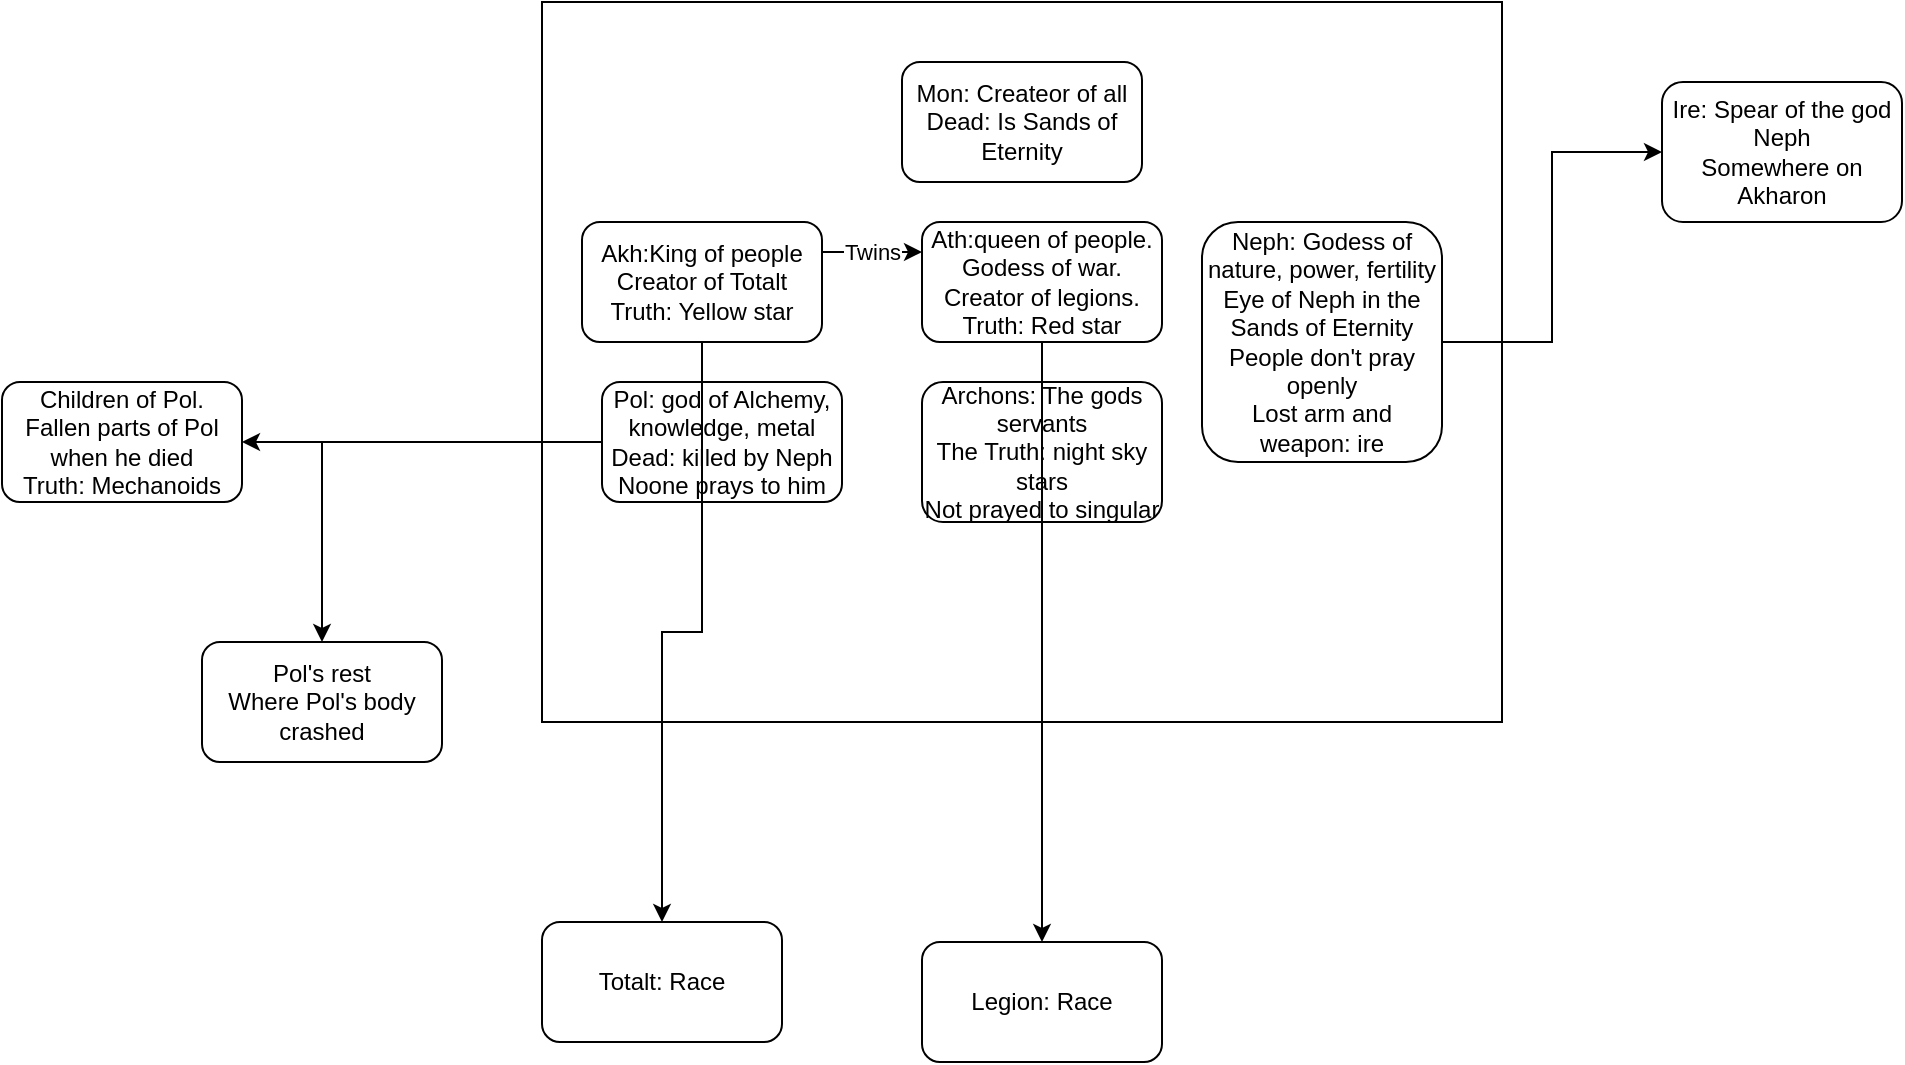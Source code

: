 <mxfile version="21.5.0" type="github">
  <diagram name="Side-1" id="iJeBfsnnO7eNH_ixpWtO">
    <mxGraphModel dx="2261" dy="800" grid="1" gridSize="10" guides="1" tooltips="1" connect="1" arrows="1" fold="1" page="1" pageScale="1" pageWidth="827" pageHeight="1169" math="0" shadow="0">
      <root>
        <mxCell id="0" />
        <mxCell id="1" parent="0" />
        <mxCell id="qeTUl3hi-t3jaX_qqtEC-3" value="" style="group" vertex="1" connectable="0" parent="1">
          <mxGeometry y="40" width="480" height="360" as="geometry" />
        </mxCell>
        <mxCell id="qeTUl3hi-t3jaX_qqtEC-2" value="&lt;b&gt;GODS&lt;/b&gt;" style="text;html=1;strokeColor=none;fillColor=none;align=center;verticalAlign=middle;whiteSpace=wrap;rounded=0;" vertex="1" parent="qeTUl3hi-t3jaX_qqtEC-3">
          <mxGeometry x="210" width="60" height="30" as="geometry" />
        </mxCell>
        <mxCell id="qeTUl3hi-t3jaX_qqtEC-14" value="" style="group" vertex="1" connectable="0" parent="qeTUl3hi-t3jaX_qqtEC-3">
          <mxGeometry width="480" height="360" as="geometry" />
        </mxCell>
        <mxCell id="qeTUl3hi-t3jaX_qqtEC-1" value="" style="rounded=0;whiteSpace=wrap;html=1;" vertex="1" parent="qeTUl3hi-t3jaX_qqtEC-14">
          <mxGeometry width="480" height="360" as="geometry" />
        </mxCell>
        <mxCell id="qeTUl3hi-t3jaX_qqtEC-4" value="Mon: Createor of all&lt;br&gt;Dead: Is Sands of Eternity" style="rounded=1;whiteSpace=wrap;html=1;" vertex="1" parent="qeTUl3hi-t3jaX_qqtEC-14">
          <mxGeometry x="180" y="30" width="120" height="60" as="geometry" />
        </mxCell>
        <mxCell id="qeTUl3hi-t3jaX_qqtEC-5" value="Akh:King of people&lt;br&gt;Creator of Totalt&lt;br&gt;Truth: Yellow star" style="rounded=1;whiteSpace=wrap;html=1;" vertex="1" parent="qeTUl3hi-t3jaX_qqtEC-14">
          <mxGeometry x="20" y="110" width="120" height="60" as="geometry" />
        </mxCell>
        <mxCell id="qeTUl3hi-t3jaX_qqtEC-6" value="Ath:queen of people. Godess of war. Creator of legions.&lt;br&gt;Truth: Red star" style="rounded=1;whiteSpace=wrap;html=1;" vertex="1" parent="qeTUl3hi-t3jaX_qqtEC-14">
          <mxGeometry x="190" y="110" width="120" height="60" as="geometry" />
        </mxCell>
        <mxCell id="qeTUl3hi-t3jaX_qqtEC-7" value="&lt;font style=&quot;font-size: 12px;&quot;&gt;Neph: Godess of nature, power, fertility&lt;br&gt;Eye of Neph in the Sands of Eternity&lt;br&gt;People don&#39;t pray openly&lt;br&gt;Lost arm and weapon: ire&lt;br&gt;&lt;/font&gt;" style="rounded=1;whiteSpace=wrap;html=1;" vertex="1" parent="qeTUl3hi-t3jaX_qqtEC-14">
          <mxGeometry x="330" y="110" width="120" height="120" as="geometry" />
        </mxCell>
        <mxCell id="qeTUl3hi-t3jaX_qqtEC-8" value="Pol: god of Alchemy, knowledge, metal&lt;br&gt;Dead: killed by Neph&lt;br&gt;Noone prays to him" style="rounded=1;whiteSpace=wrap;html=1;" vertex="1" parent="qeTUl3hi-t3jaX_qqtEC-14">
          <mxGeometry x="30" y="190" width="120" height="60" as="geometry" />
        </mxCell>
        <mxCell id="qeTUl3hi-t3jaX_qqtEC-13" value="Twins" style="edgeStyle=orthogonalEdgeStyle;rounded=0;orthogonalLoop=1;jettySize=auto;html=1;exitX=1;exitY=0.25;exitDx=0;exitDy=0;entryX=0;entryY=0.25;entryDx=0;entryDy=0;strokeColor=default;" edge="1" parent="qeTUl3hi-t3jaX_qqtEC-14" source="qeTUl3hi-t3jaX_qqtEC-5" target="qeTUl3hi-t3jaX_qqtEC-6">
          <mxGeometry relative="1" as="geometry" />
        </mxCell>
        <mxCell id="qeTUl3hi-t3jaX_qqtEC-18" value="Archons: The gods servants&lt;br&gt;The Truth: night sky stars&lt;br&gt;Not prayed to singular" style="rounded=1;whiteSpace=wrap;html=1;" vertex="1" parent="qeTUl3hi-t3jaX_qqtEC-14">
          <mxGeometry x="190" y="190" width="120" height="70" as="geometry" />
        </mxCell>
        <mxCell id="qeTUl3hi-t3jaX_qqtEC-10" value="Children of Pol.&lt;br&gt;Fallen parts of Pol when he died&lt;br&gt;Truth: Mechanoids" style="rounded=1;whiteSpace=wrap;html=1;" vertex="1" parent="1">
          <mxGeometry x="-270" y="230" width="120" height="60" as="geometry" />
        </mxCell>
        <mxCell id="qeTUl3hi-t3jaX_qqtEC-12" style="edgeStyle=orthogonalEdgeStyle;rounded=0;orthogonalLoop=1;jettySize=auto;html=1;entryX=1;entryY=0.5;entryDx=0;entryDy=0;" edge="1" parent="1" source="qeTUl3hi-t3jaX_qqtEC-8" target="qeTUl3hi-t3jaX_qqtEC-10">
          <mxGeometry relative="1" as="geometry" />
        </mxCell>
        <mxCell id="qeTUl3hi-t3jaX_qqtEC-16" value="Pol&#39;s rest&lt;br&gt;Where Pol&#39;s body crashed" style="rounded=1;whiteSpace=wrap;html=1;" vertex="1" parent="1">
          <mxGeometry x="-170" y="360" width="120" height="60" as="geometry" />
        </mxCell>
        <mxCell id="qeTUl3hi-t3jaX_qqtEC-17" style="edgeStyle=orthogonalEdgeStyle;rounded=0;orthogonalLoop=1;jettySize=auto;html=1;exitX=0;exitY=0.5;exitDx=0;exitDy=0;entryX=0.5;entryY=0;entryDx=0;entryDy=0;" edge="1" parent="1" source="qeTUl3hi-t3jaX_qqtEC-8" target="qeTUl3hi-t3jaX_qqtEC-16">
          <mxGeometry relative="1" as="geometry" />
        </mxCell>
        <mxCell id="qeTUl3hi-t3jaX_qqtEC-19" value="&lt;font style=&quot;font-size: 12px;&quot;&gt;Ire: Spear of the god Neph&lt;br&gt;Somewhere on Akharon&lt;br&gt;&lt;/font&gt;" style="rounded=1;whiteSpace=wrap;html=1;" vertex="1" parent="1">
          <mxGeometry x="560" y="80" width="120" height="70" as="geometry" />
        </mxCell>
        <mxCell id="qeTUl3hi-t3jaX_qqtEC-20" style="edgeStyle=orthogonalEdgeStyle;rounded=0;orthogonalLoop=1;jettySize=auto;html=1;entryX=0;entryY=0.5;entryDx=0;entryDy=0;" edge="1" parent="1" source="qeTUl3hi-t3jaX_qqtEC-7" target="qeTUl3hi-t3jaX_qqtEC-19">
          <mxGeometry relative="1" as="geometry" />
        </mxCell>
        <mxCell id="qeTUl3hi-t3jaX_qqtEC-21" value="Totalt: Race" style="rounded=1;whiteSpace=wrap;html=1;" vertex="1" parent="1">
          <mxGeometry y="500" width="120" height="60" as="geometry" />
        </mxCell>
        <mxCell id="qeTUl3hi-t3jaX_qqtEC-22" value="Legion: Race" style="rounded=1;whiteSpace=wrap;html=1;" vertex="1" parent="1">
          <mxGeometry x="190" y="510" width="120" height="60" as="geometry" />
        </mxCell>
        <mxCell id="qeTUl3hi-t3jaX_qqtEC-23" style="edgeStyle=orthogonalEdgeStyle;rounded=0;orthogonalLoop=1;jettySize=auto;html=1;" edge="1" parent="1" source="qeTUl3hi-t3jaX_qqtEC-5" target="qeTUl3hi-t3jaX_qqtEC-21">
          <mxGeometry relative="1" as="geometry" />
        </mxCell>
        <mxCell id="qeTUl3hi-t3jaX_qqtEC-24" style="edgeStyle=orthogonalEdgeStyle;rounded=0;orthogonalLoop=1;jettySize=auto;html=1;" edge="1" parent="1" source="qeTUl3hi-t3jaX_qqtEC-6" target="qeTUl3hi-t3jaX_qqtEC-22">
          <mxGeometry relative="1" as="geometry" />
        </mxCell>
      </root>
    </mxGraphModel>
  </diagram>
</mxfile>
